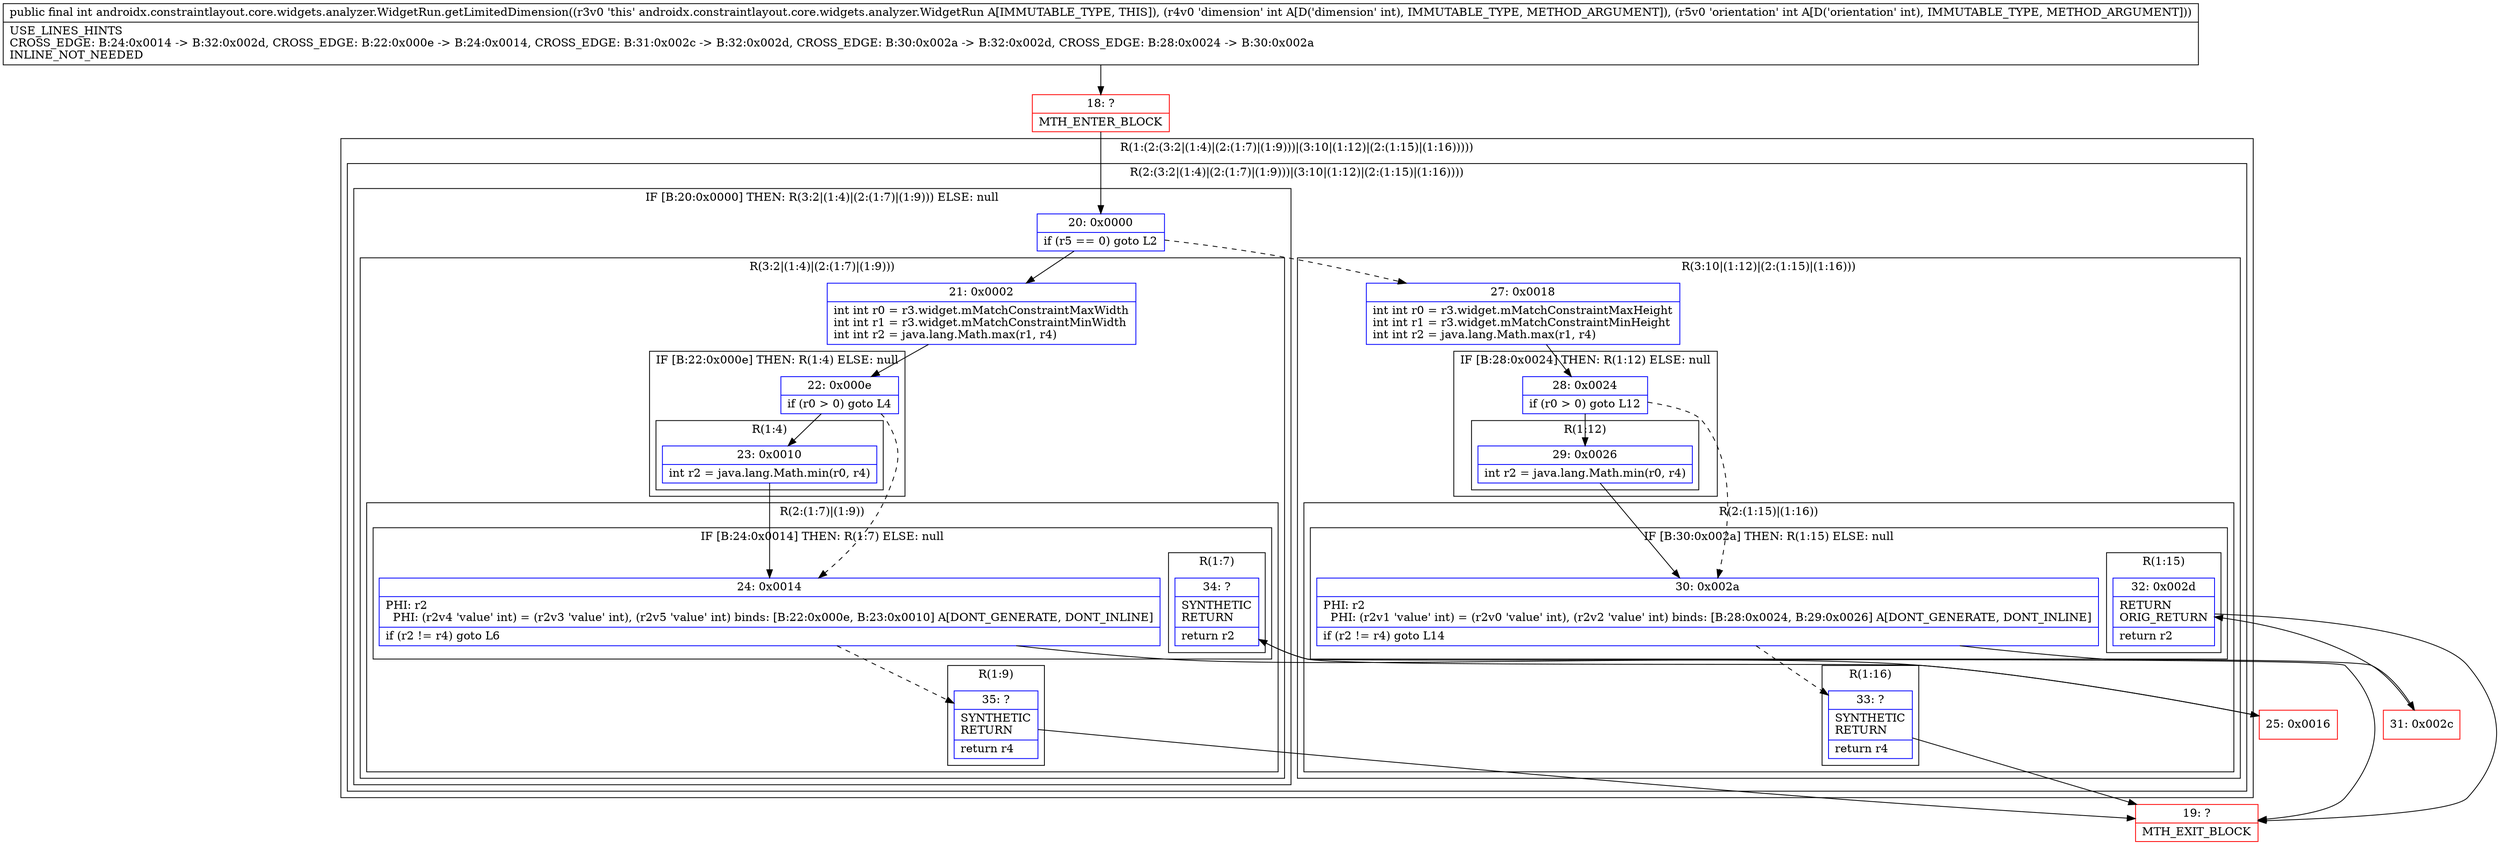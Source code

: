digraph "CFG forandroidx.constraintlayout.core.widgets.analyzer.WidgetRun.getLimitedDimension(II)I" {
subgraph cluster_Region_747788380 {
label = "R(1:(2:(3:2|(1:4)|(2:(1:7)|(1:9)))|(3:10|(1:12)|(2:(1:15)|(1:16)))))";
node [shape=record,color=blue];
subgraph cluster_Region_1485667417 {
label = "R(2:(3:2|(1:4)|(2:(1:7)|(1:9)))|(3:10|(1:12)|(2:(1:15)|(1:16))))";
node [shape=record,color=blue];
subgraph cluster_IfRegion_1996395679 {
label = "IF [B:20:0x0000] THEN: R(3:2|(1:4)|(2:(1:7)|(1:9))) ELSE: null";
node [shape=record,color=blue];
Node_20 [shape=record,label="{20\:\ 0x0000|if (r5 == 0) goto L2\l}"];
subgraph cluster_Region_1534567234 {
label = "R(3:2|(1:4)|(2:(1:7)|(1:9)))";
node [shape=record,color=blue];
Node_21 [shape=record,label="{21\:\ 0x0002|int int r0 = r3.widget.mMatchConstraintMaxWidth\lint int r1 = r3.widget.mMatchConstraintMinWidth\lint int r2 = java.lang.Math.max(r1, r4)\l}"];
subgraph cluster_IfRegion_794329732 {
label = "IF [B:22:0x000e] THEN: R(1:4) ELSE: null";
node [shape=record,color=blue];
Node_22 [shape=record,label="{22\:\ 0x000e|if (r0 \> 0) goto L4\l}"];
subgraph cluster_Region_529413760 {
label = "R(1:4)";
node [shape=record,color=blue];
Node_23 [shape=record,label="{23\:\ 0x0010|int r2 = java.lang.Math.min(r0, r4)\l}"];
}
}
subgraph cluster_Region_920371932 {
label = "R(2:(1:7)|(1:9))";
node [shape=record,color=blue];
subgraph cluster_IfRegion_870472791 {
label = "IF [B:24:0x0014] THEN: R(1:7) ELSE: null";
node [shape=record,color=blue];
Node_24 [shape=record,label="{24\:\ 0x0014|PHI: r2 \l  PHI: (r2v4 'value' int) = (r2v3 'value' int), (r2v5 'value' int) binds: [B:22:0x000e, B:23:0x0010] A[DONT_GENERATE, DONT_INLINE]\l|if (r2 != r4) goto L6\l}"];
subgraph cluster_Region_1432982746 {
label = "R(1:7)";
node [shape=record,color=blue];
Node_34 [shape=record,label="{34\:\ ?|SYNTHETIC\lRETURN\l|return r2\l}"];
}
}
subgraph cluster_Region_137706723 {
label = "R(1:9)";
node [shape=record,color=blue];
Node_35 [shape=record,label="{35\:\ ?|SYNTHETIC\lRETURN\l|return r4\l}"];
}
}
}
}
subgraph cluster_Region_365099622 {
label = "R(3:10|(1:12)|(2:(1:15)|(1:16)))";
node [shape=record,color=blue];
Node_27 [shape=record,label="{27\:\ 0x0018|int int r0 = r3.widget.mMatchConstraintMaxHeight\lint int r1 = r3.widget.mMatchConstraintMinHeight\lint int r2 = java.lang.Math.max(r1, r4)\l}"];
subgraph cluster_IfRegion_524667253 {
label = "IF [B:28:0x0024] THEN: R(1:12) ELSE: null";
node [shape=record,color=blue];
Node_28 [shape=record,label="{28\:\ 0x0024|if (r0 \> 0) goto L12\l}"];
subgraph cluster_Region_2098280793 {
label = "R(1:12)";
node [shape=record,color=blue];
Node_29 [shape=record,label="{29\:\ 0x0026|int r2 = java.lang.Math.min(r0, r4)\l}"];
}
}
subgraph cluster_Region_1005184520 {
label = "R(2:(1:15)|(1:16))";
node [shape=record,color=blue];
subgraph cluster_IfRegion_1759184808 {
label = "IF [B:30:0x002a] THEN: R(1:15) ELSE: null";
node [shape=record,color=blue];
Node_30 [shape=record,label="{30\:\ 0x002a|PHI: r2 \l  PHI: (r2v1 'value' int) = (r2v0 'value' int), (r2v2 'value' int) binds: [B:28:0x0024, B:29:0x0026] A[DONT_GENERATE, DONT_INLINE]\l|if (r2 != r4) goto L14\l}"];
subgraph cluster_Region_1783152927 {
label = "R(1:15)";
node [shape=record,color=blue];
Node_32 [shape=record,label="{32\:\ 0x002d|RETURN\lORIG_RETURN\l|return r2\l}"];
}
}
subgraph cluster_Region_959563654 {
label = "R(1:16)";
node [shape=record,color=blue];
Node_33 [shape=record,label="{33\:\ ?|SYNTHETIC\lRETURN\l|return r4\l}"];
}
}
}
}
}
Node_18 [shape=record,color=red,label="{18\:\ ?|MTH_ENTER_BLOCK\l}"];
Node_25 [shape=record,color=red,label="{25\:\ 0x0016}"];
Node_19 [shape=record,color=red,label="{19\:\ ?|MTH_EXIT_BLOCK\l}"];
Node_31 [shape=record,color=red,label="{31\:\ 0x002c}"];
MethodNode[shape=record,label="{public final int androidx.constraintlayout.core.widgets.analyzer.WidgetRun.getLimitedDimension((r3v0 'this' androidx.constraintlayout.core.widgets.analyzer.WidgetRun A[IMMUTABLE_TYPE, THIS]), (r4v0 'dimension' int A[D('dimension' int), IMMUTABLE_TYPE, METHOD_ARGUMENT]), (r5v0 'orientation' int A[D('orientation' int), IMMUTABLE_TYPE, METHOD_ARGUMENT]))  | USE_LINES_HINTS\lCROSS_EDGE: B:24:0x0014 \-\> B:32:0x002d, CROSS_EDGE: B:22:0x000e \-\> B:24:0x0014, CROSS_EDGE: B:31:0x002c \-\> B:32:0x002d, CROSS_EDGE: B:30:0x002a \-\> B:32:0x002d, CROSS_EDGE: B:28:0x0024 \-\> B:30:0x002a\lINLINE_NOT_NEEDED\l}"];
MethodNode -> Node_18;Node_20 -> Node_21;
Node_20 -> Node_27[style=dashed];
Node_21 -> Node_22;
Node_22 -> Node_23;
Node_22 -> Node_24[style=dashed];
Node_23 -> Node_24;
Node_24 -> Node_25;
Node_24 -> Node_35[style=dashed];
Node_34 -> Node_19;
Node_35 -> Node_19;
Node_27 -> Node_28;
Node_28 -> Node_29;
Node_28 -> Node_30[style=dashed];
Node_29 -> Node_30;
Node_30 -> Node_31;
Node_30 -> Node_33[style=dashed];
Node_32 -> Node_19;
Node_33 -> Node_19;
Node_18 -> Node_20;
Node_25 -> Node_34;
Node_31 -> Node_32;
}

